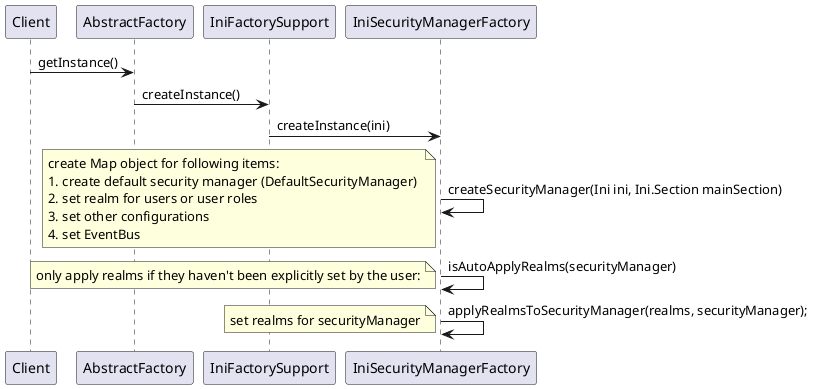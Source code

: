 @startuml
' Create securityManager by basic ini configuration.
' The configuration like following:
'[users]
'zhang=123
'wang=123

    Client -> AbstractFactory: getInstance()
    AbstractFactory -> IniFactorySupport: createInstance()
    IniFactorySupport -> IniSecurityManagerFactory: createInstance(ini)
    IniSecurityManagerFactory -> IniSecurityManagerFactory: createSecurityManager(Ini ini, Ini.Section mainSection)
    note left: create Map object for following items: \n1. create default security manager (DefaultSecurityManager) \n2. set realm for users or user roles \n3. set other configurations \n4. set EventBus
    IniSecurityManagerFactory -> IniSecurityManagerFactory: isAutoApplyRealms(securityManager)
    note left: only apply realms if they haven't been explicitly set by the user:
    IniSecurityManagerFactory -> IniSecurityManagerFactory: applyRealmsToSecurityManager(realms, securityManager);
    note left: set realms for securityManager
@enduml